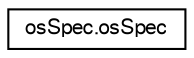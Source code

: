 digraph G
{
  edge [fontname="FreeSans",fontsize="10",labelfontname="FreeSans",labelfontsize="10"];
  node [fontname="FreeSans",fontsize="10",shape=record];
  rankdir=LR;
  Node1 [label="osSpec.osSpec",height=0.2,width=0.4,color="black", fillcolor="white", style="filled",URL="$classos_spec_1_1os_spec.html",tooltip="osSpec handles the configuration file and OS-specific stuff."];
}

